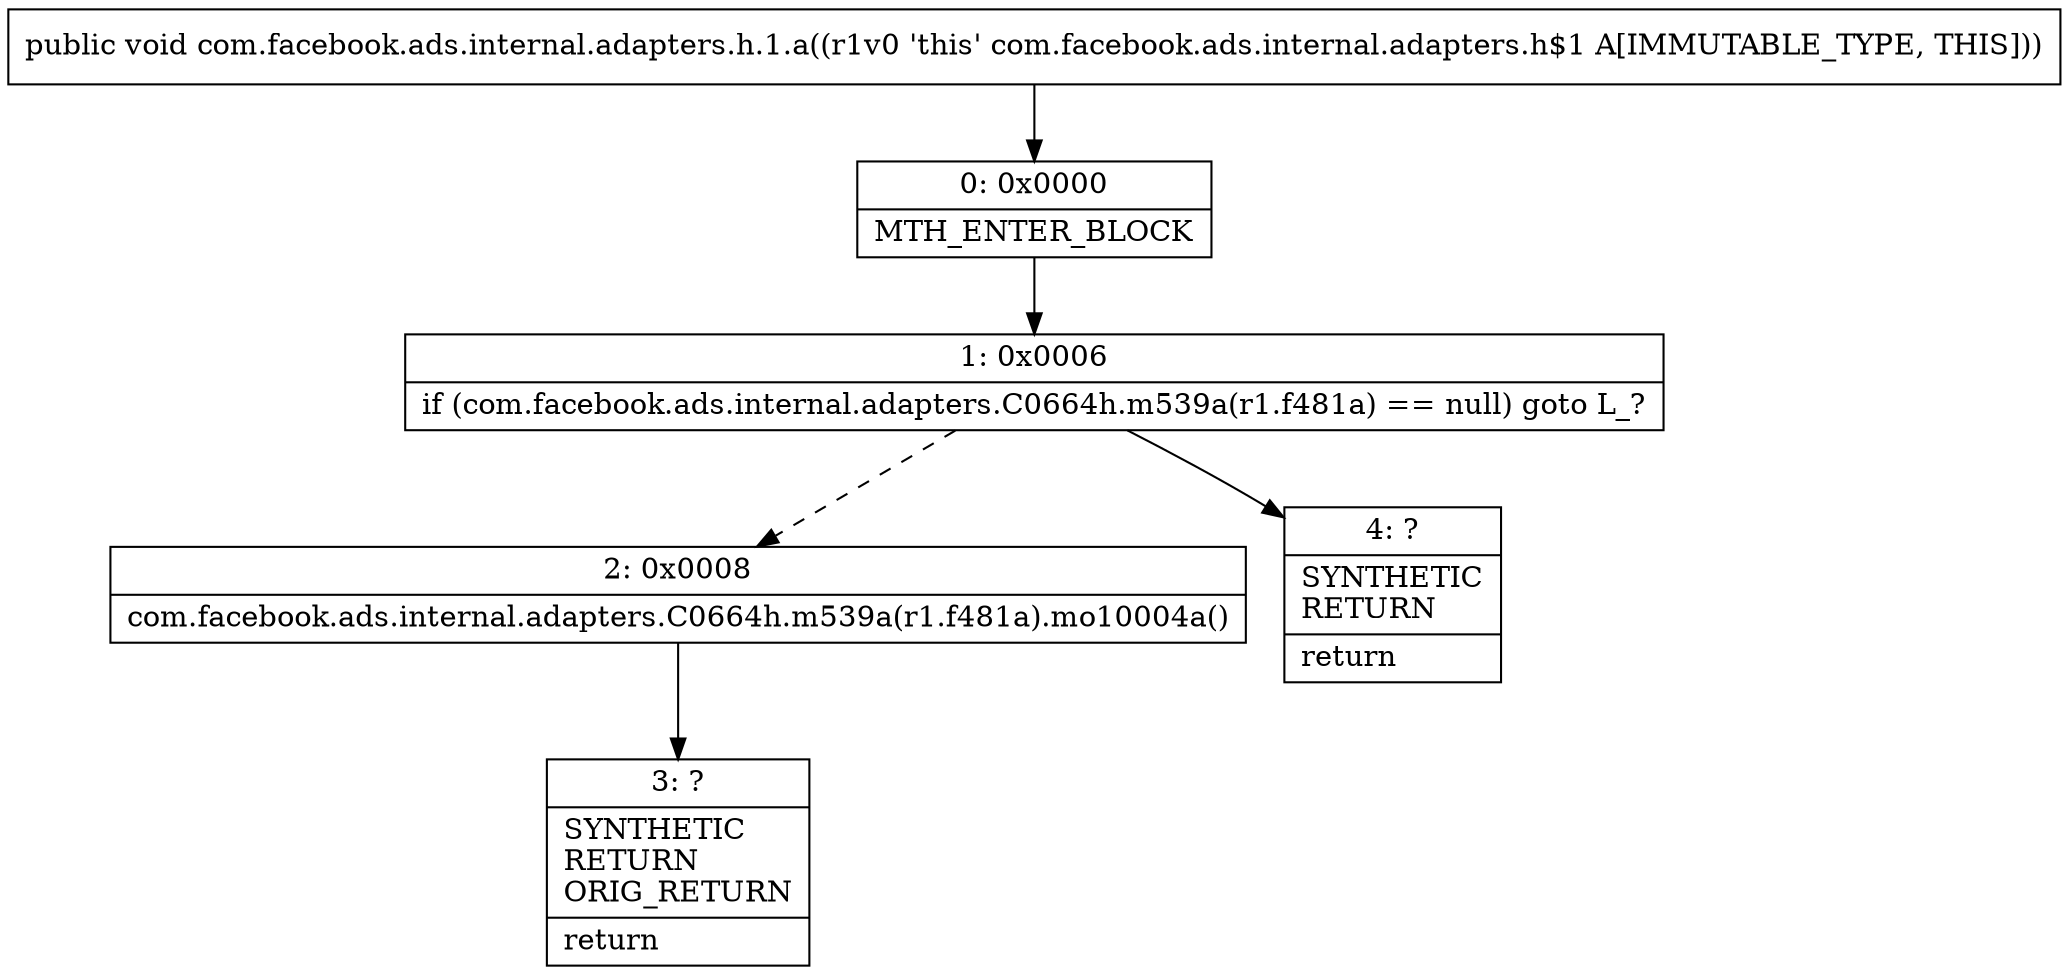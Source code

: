 digraph "CFG forcom.facebook.ads.internal.adapters.h.1.a()V" {
Node_0 [shape=record,label="{0\:\ 0x0000|MTH_ENTER_BLOCK\l}"];
Node_1 [shape=record,label="{1\:\ 0x0006|if (com.facebook.ads.internal.adapters.C0664h.m539a(r1.f481a) == null) goto L_?\l}"];
Node_2 [shape=record,label="{2\:\ 0x0008|com.facebook.ads.internal.adapters.C0664h.m539a(r1.f481a).mo10004a()\l}"];
Node_3 [shape=record,label="{3\:\ ?|SYNTHETIC\lRETURN\lORIG_RETURN\l|return\l}"];
Node_4 [shape=record,label="{4\:\ ?|SYNTHETIC\lRETURN\l|return\l}"];
MethodNode[shape=record,label="{public void com.facebook.ads.internal.adapters.h.1.a((r1v0 'this' com.facebook.ads.internal.adapters.h$1 A[IMMUTABLE_TYPE, THIS])) }"];
MethodNode -> Node_0;
Node_0 -> Node_1;
Node_1 -> Node_2[style=dashed];
Node_1 -> Node_4;
Node_2 -> Node_3;
}

